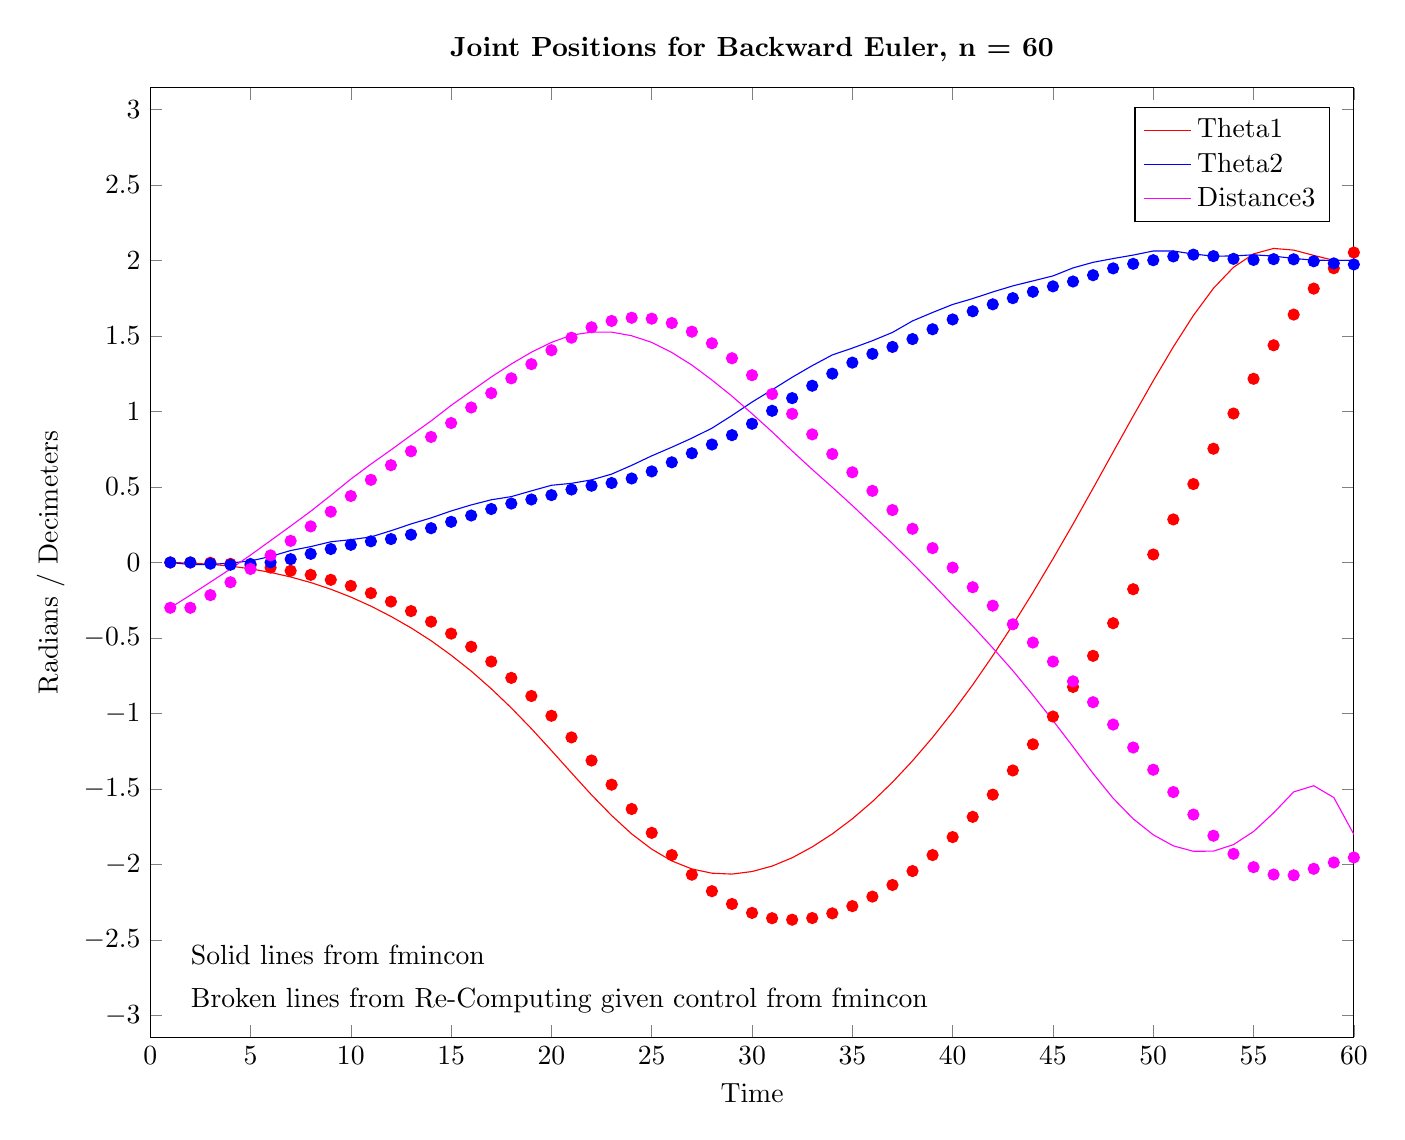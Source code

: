 % This file was created by matlab2tikz.
% Minimal pgfplots version: 1.3
%
%The latest updates can be retrieved from
%  http://www.mathworks.com/matlabcentral/fileexchange/22022-matlab2tikz
%where you can also make suggestions and rate matlab2tikz.
%
\definecolor{mycolor1}{rgb}{1.0,0.0,1.0}%
%
\begin{tikzpicture}

\begin{axis}[%
width=6.018in,
height=4.746in,
at={(1.009in,0.641in)},
scale only axis,
separate axis lines,
every outer x axis line/.append style={black},
every x tick label/.append style={font=\color{black}},
xmin=0,
xmax=60,
xlabel={Time},
every outer y axis line/.append style={black},
every y tick label/.append style={font=\color{black}},
ymin=-3.142,
ymax=3.142,
ylabel={Radians / Decimeters},
title style={font=\bfseries},
title={Joint Positions for Backward Euler, n = 60},
legend style={legend cell align=left,align=left,draw=black}
]
\addplot [color=red,solid]
  table[row sep=crcr]{%
1	9.445e-18\\
2	-0.004\\
3	-0.012\\
4	-0.024\\
5	-0.042\\
6	-0.066\\
7	-0.096\\
8	-0.133\\
9	-0.177\\
10	-0.229\\
11	-0.289\\
12	-0.357\\
13	-0.433\\
14	-0.518\\
15	-0.614\\
16	-0.719\\
17	-0.836\\
18	-0.963\\
19	-1.1\\
20	-1.245\\
21	-1.393\\
22	-1.539\\
23	-1.675\\
24	-1.797\\
25	-1.898\\
26	-1.976\\
27	-2.029\\
28	-2.057\\
29	-2.063\\
30	-2.046\\
31	-2.01\\
32	-1.955\\
33	-1.883\\
34	-1.797\\
35	-1.697\\
36	-1.583\\
37	-1.455\\
38	-1.313\\
39	-1.158\\
40	-0.99\\
41	-0.81\\
42	-0.617\\
43	-0.413\\
44	-0.199\\
45	0.024\\
46	0.254\\
47	0.491\\
48	0.731\\
49	0.969\\
50	1.203\\
51	1.427\\
52	1.635\\
53	1.815\\
54	1.954\\
55	2.043\\
56	2.079\\
57	2.068\\
58	2.033\\
59	2\\
60	2\\
};
\addlegendentry{Theta1};

\addplot [color=blue,solid]
  table[row sep=crcr]{%
1	1.799e-18\\
2	-0.014\\
3	-0.014\\
4	-0.003\\
5	0.01\\
6	0.04\\
7	0.079\\
8	0.105\\
9	0.137\\
10	0.151\\
11	0.169\\
12	0.21\\
13	0.255\\
14	0.295\\
15	0.341\\
16	0.381\\
17	0.415\\
18	0.436\\
19	0.474\\
20	0.511\\
21	0.524\\
22	0.547\\
23	0.585\\
24	0.643\\
25	0.706\\
26	0.763\\
27	0.823\\
28	0.889\\
29	0.973\\
30	1.062\\
31	1.143\\
32	1.226\\
33	1.303\\
34	1.374\\
35	1.419\\
36	1.468\\
37	1.523\\
38	1.599\\
39	1.655\\
40	1.708\\
41	1.747\\
42	1.791\\
43	1.831\\
44	1.864\\
45	1.897\\
46	1.95\\
47	1.987\\
48	2.012\\
49	2.035\\
50	2.062\\
51	2.062\\
52	2.042\\
53	2.028\\
54	2.029\\
55	2.037\\
56	2.028\\
57	2.013\\
58	2.001\\
59	2\\
60	2\\
};
\addlegendentry{Theta2};

\addplot [color=mycolor1,solid]
  table[row sep=crcr]{%
1	-0.3\\
2	-0.216\\
3	-0.13\\
4	-0.043\\
5	0.049\\
6	0.145\\
7	0.241\\
8	0.339\\
9	0.444\\
10	0.552\\
11	0.651\\
12	0.745\\
13	0.842\\
14	0.937\\
15	1.04\\
16	1.134\\
17	1.228\\
18	1.314\\
19	1.392\\
20	1.457\\
21	1.505\\
22	1.525\\
23	1.525\\
24	1.501\\
25	1.457\\
26	1.39\\
27	1.307\\
28	1.208\\
29	1.101\\
30	0.985\\
31	0.865\\
32	0.738\\
33	0.616\\
34	0.498\\
35	0.377\\
36	0.251\\
37	0.125\\
38	-0.006\\
39	-0.142\\
40	-0.282\\
41	-0.421\\
42	-0.566\\
43	-0.716\\
44	-0.878\\
45	-1.046\\
46	-1.22\\
47	-1.397\\
48	-1.561\\
49	-1.697\\
50	-1.803\\
51	-1.876\\
52	-1.912\\
53	-1.911\\
54	-1.868\\
55	-1.781\\
56	-1.658\\
57	-1.519\\
58	-1.478\\
59	-1.556\\
60	-1.8\\
};
\addlegendentry{Distance3};

\addplot [color=red,only marks,mark=*,mark options={solid},forget plot]
  table[row sep=crcr]{%
1	0\\
2	-0.0\\
3	-0.002\\
4	-0.009\\
5	-0.019\\
6	-0.034\\
7	-0.055\\
8	-0.082\\
9	-0.115\\
10	-0.155\\
11	-0.203\\
12	-0.259\\
13	-0.322\\
14	-0.392\\
15	-0.471\\
16	-0.558\\
17	-0.656\\
18	-0.764\\
19	-0.884\\
20	-1.015\\
21	-1.158\\
22	-1.311\\
23	-1.471\\
24	-1.632\\
25	-1.79\\
26	-1.937\\
27	-2.067\\
28	-2.176\\
29	-2.261\\
30	-2.32\\
31	-2.355\\
32	-2.365\\
33	-2.354\\
34	-2.323\\
35	-2.275\\
36	-2.212\\
37	-2.135\\
38	-2.043\\
39	-1.937\\
40	-1.818\\
41	-1.684\\
42	-1.537\\
43	-1.377\\
44	-1.204\\
45	-1.02\\
46	-0.824\\
47	-0.618\\
48	-0.402\\
49	-0.177\\
50	0.053\\
51	0.285\\
52	0.519\\
53	0.753\\
54	0.986\\
55	1.216\\
56	1.438\\
57	1.641\\
58	1.813\\
59	1.948\\
60	2.052\\
};
\addplot [color=blue,only marks,mark=*,mark options={solid},forget plot]
  table[row sep=crcr]{%
1	0\\
2	-0.0\\
3	-0.008\\
4	-0.015\\
5	-0.01\\
6	0.001\\
7	0.022\\
8	0.057\\
9	0.089\\
10	0.117\\
11	0.14\\
12	0.155\\
13	0.184\\
14	0.227\\
15	0.269\\
16	0.311\\
17	0.354\\
18	0.39\\
19	0.417\\
20	0.446\\
21	0.483\\
22	0.508\\
23	0.526\\
24	0.556\\
25	0.603\\
26	0.663\\
27	0.723\\
28	0.781\\
29	0.843\\
30	0.918\\
31	1.004\\
32	1.088\\
33	1.17\\
34	1.25\\
35	1.323\\
36	1.381\\
37	1.427\\
38	1.479\\
39	1.544\\
40	1.609\\
41	1.663\\
42	1.709\\
43	1.75\\
44	1.792\\
45	1.828\\
46	1.86\\
47	1.902\\
48	1.947\\
49	1.977\\
50	2.001\\
51	2.026\\
52	2.038\\
53	2.028\\
54	2.01\\
55	2.003\\
56	2.008\\
57	2.007\\
58	1.994\\
59	1.98\\
60	1.973\\
};
\addplot [color=mycolor1,only marks,mark=*,mark options={solid},forget plot]
  table[row sep=crcr]{%
1	-0.3\\
2	-0.3\\
3	-0.216\\
4	-0.131\\
5	-0.043\\
6	0.047\\
7	0.143\\
8	0.239\\
9	0.336\\
10	0.44\\
11	0.547\\
12	0.644\\
13	0.736\\
14	0.831\\
15	0.923\\
16	1.026\\
17	1.121\\
18	1.219\\
19	1.313\\
20	1.405\\
21	1.488\\
22	1.557\\
23	1.599\\
24	1.62\\
25	1.614\\
26	1.585\\
27	1.528\\
28	1.451\\
29	1.352\\
30	1.24\\
31	1.115\\
32	0.984\\
33	0.848\\
34	0.718\\
35	0.597\\
36	0.474\\
37	0.347\\
38	0.223\\
39	0.095\\
40	-0.034\\
41	-0.164\\
42	-0.286\\
43	-0.409\\
44	-0.53\\
45	-0.656\\
46	-0.787\\
47	-0.925\\
48	-1.073\\
49	-1.225\\
50	-1.372\\
51	-1.52\\
52	-1.669\\
53	-1.809\\
54	-1.929\\
55	-2.017\\
56	-2.066\\
57	-2.071\\
58	-2.028\\
59	-1.986\\
60	-1.953\\
};
\node[right, align=left, inner sep=0mm, text=black]
at (axis cs:2,-2.6,0) {Solid lines from fmincon};
\node[right, align=left, inner sep=0mm, text=black]
at (axis cs:2,-2.9,0) {Broken lines from Re-Computing given control from fmincon};
\end{axis}
\end{tikzpicture}%